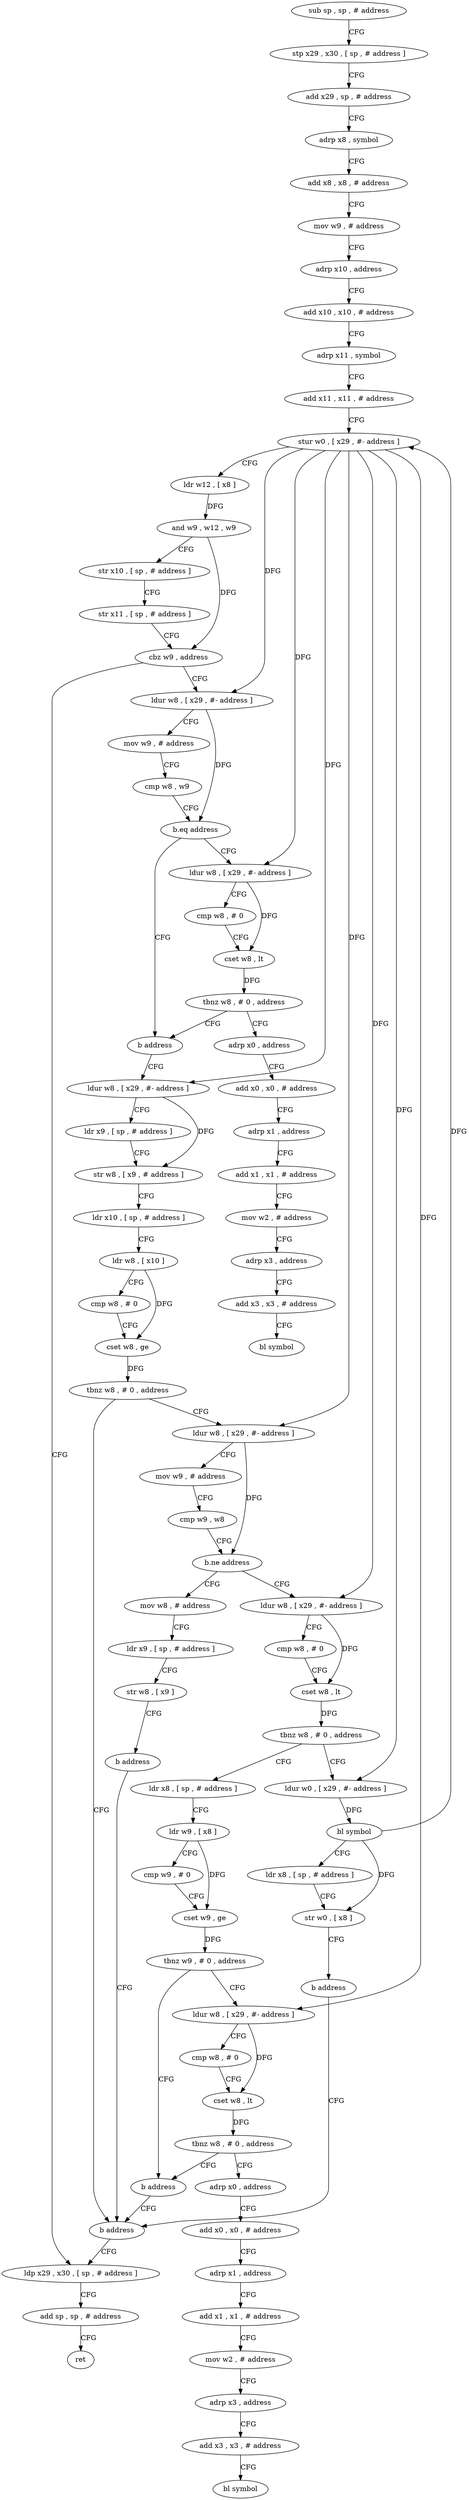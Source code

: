 digraph "func" {
"4210844" [label = "sub sp , sp , # address" ]
"4210848" [label = "stp x29 , x30 , [ sp , # address ]" ]
"4210852" [label = "add x29 , sp , # address" ]
"4210856" [label = "adrp x8 , symbol" ]
"4210860" [label = "add x8 , x8 , # address" ]
"4210864" [label = "mov w9 , # address" ]
"4210868" [label = "adrp x10 , address" ]
"4210872" [label = "add x10 , x10 , # address" ]
"4210876" [label = "adrp x11 , symbol" ]
"4210880" [label = "add x11 , x11 , # address" ]
"4210884" [label = "stur w0 , [ x29 , #- address ]" ]
"4210888" [label = "ldr w12 , [ x8 ]" ]
"4210892" [label = "and w9 , w12 , w9" ]
"4210896" [label = "str x10 , [ sp , # address ]" ]
"4210900" [label = "str x11 , [ sp , # address ]" ]
"4210904" [label = "cbz w9 , address" ]
"4211152" [label = "ldp x29 , x30 , [ sp , # address ]" ]
"4210908" [label = "ldur w8 , [ x29 , #- address ]" ]
"4211156" [label = "add sp , sp , # address" ]
"4211160" [label = "ret" ]
"4210912" [label = "mov w9 , # address" ]
"4210916" [label = "cmp w8 , w9" ]
"4210920" [label = "b.eq address" ]
"4210940" [label = "b address" ]
"4210924" [label = "ldur w8 , [ x29 , #- address ]" ]
"4210976" [label = "ldur w8 , [ x29 , #- address ]" ]
"4210928" [label = "cmp w8 , # 0" ]
"4210932" [label = "cset w8 , lt" ]
"4210936" [label = "tbnz w8 , # 0 , address" ]
"4210944" [label = "adrp x0 , address" ]
"4210980" [label = "ldr x9 , [ sp , # address ]" ]
"4210984" [label = "str w8 , [ x9 , # address ]" ]
"4210988" [label = "ldr x10 , [ sp , # address ]" ]
"4210992" [label = "ldr w8 , [ x10 ]" ]
"4210996" [label = "cmp w8 , # 0" ]
"4211000" [label = "cset w8 , ge" ]
"4211004" [label = "tbnz w8 , # 0 , address" ]
"4211148" [label = "b address" ]
"4211008" [label = "ldur w8 , [ x29 , #- address ]" ]
"4210948" [label = "add x0 , x0 , # address" ]
"4210952" [label = "adrp x1 , address" ]
"4210956" [label = "add x1 , x1 , # address" ]
"4210960" [label = "mov w2 , # address" ]
"4210964" [label = "adrp x3 , address" ]
"4210968" [label = "add x3 , x3 , # address" ]
"4210972" [label = "bl symbol" ]
"4211012" [label = "mov w9 , # address" ]
"4211016" [label = "cmp w9 , w8" ]
"4211020" [label = "b.ne address" ]
"4211040" [label = "ldur w8 , [ x29 , #- address ]" ]
"4211024" [label = "mov w8 , # address" ]
"4211044" [label = "cmp w8 , # 0" ]
"4211048" [label = "cset w8 , lt" ]
"4211052" [label = "tbnz w8 , # 0 , address" ]
"4211076" [label = "ldr x8 , [ sp , # address ]" ]
"4211056" [label = "ldur w0 , [ x29 , #- address ]" ]
"4211028" [label = "ldr x9 , [ sp , # address ]" ]
"4211032" [label = "str w8 , [ x9 ]" ]
"4211036" [label = "b address" ]
"4211080" [label = "ldr w9 , [ x8 ]" ]
"4211084" [label = "cmp w9 , # 0" ]
"4211088" [label = "cset w9 , ge" ]
"4211092" [label = "tbnz w9 , # 0 , address" ]
"4211112" [label = "b address" ]
"4211096" [label = "ldur w8 , [ x29 , #- address ]" ]
"4211060" [label = "bl symbol" ]
"4211064" [label = "ldr x8 , [ sp , # address ]" ]
"4211068" [label = "str w0 , [ x8 ]" ]
"4211072" [label = "b address" ]
"4211100" [label = "cmp w8 , # 0" ]
"4211104" [label = "cset w8 , lt" ]
"4211108" [label = "tbnz w8 , # 0 , address" ]
"4211116" [label = "adrp x0 , address" ]
"4211120" [label = "add x0 , x0 , # address" ]
"4211124" [label = "adrp x1 , address" ]
"4211128" [label = "add x1 , x1 , # address" ]
"4211132" [label = "mov w2 , # address" ]
"4211136" [label = "adrp x3 , address" ]
"4211140" [label = "add x3 , x3 , # address" ]
"4211144" [label = "bl symbol" ]
"4210844" -> "4210848" [ label = "CFG" ]
"4210848" -> "4210852" [ label = "CFG" ]
"4210852" -> "4210856" [ label = "CFG" ]
"4210856" -> "4210860" [ label = "CFG" ]
"4210860" -> "4210864" [ label = "CFG" ]
"4210864" -> "4210868" [ label = "CFG" ]
"4210868" -> "4210872" [ label = "CFG" ]
"4210872" -> "4210876" [ label = "CFG" ]
"4210876" -> "4210880" [ label = "CFG" ]
"4210880" -> "4210884" [ label = "CFG" ]
"4210884" -> "4210888" [ label = "CFG" ]
"4210884" -> "4210908" [ label = "DFG" ]
"4210884" -> "4210924" [ label = "DFG" ]
"4210884" -> "4210976" [ label = "DFG" ]
"4210884" -> "4211008" [ label = "DFG" ]
"4210884" -> "4211040" [ label = "DFG" ]
"4210884" -> "4211056" [ label = "DFG" ]
"4210884" -> "4211096" [ label = "DFG" ]
"4210888" -> "4210892" [ label = "DFG" ]
"4210892" -> "4210896" [ label = "CFG" ]
"4210892" -> "4210904" [ label = "DFG" ]
"4210896" -> "4210900" [ label = "CFG" ]
"4210900" -> "4210904" [ label = "CFG" ]
"4210904" -> "4211152" [ label = "CFG" ]
"4210904" -> "4210908" [ label = "CFG" ]
"4211152" -> "4211156" [ label = "CFG" ]
"4210908" -> "4210912" [ label = "CFG" ]
"4210908" -> "4210920" [ label = "DFG" ]
"4211156" -> "4211160" [ label = "CFG" ]
"4210912" -> "4210916" [ label = "CFG" ]
"4210916" -> "4210920" [ label = "CFG" ]
"4210920" -> "4210940" [ label = "CFG" ]
"4210920" -> "4210924" [ label = "CFG" ]
"4210940" -> "4210976" [ label = "CFG" ]
"4210924" -> "4210928" [ label = "CFG" ]
"4210924" -> "4210932" [ label = "DFG" ]
"4210976" -> "4210980" [ label = "CFG" ]
"4210976" -> "4210984" [ label = "DFG" ]
"4210928" -> "4210932" [ label = "CFG" ]
"4210932" -> "4210936" [ label = "DFG" ]
"4210936" -> "4210944" [ label = "CFG" ]
"4210936" -> "4210940" [ label = "CFG" ]
"4210944" -> "4210948" [ label = "CFG" ]
"4210980" -> "4210984" [ label = "CFG" ]
"4210984" -> "4210988" [ label = "CFG" ]
"4210988" -> "4210992" [ label = "CFG" ]
"4210992" -> "4210996" [ label = "CFG" ]
"4210992" -> "4211000" [ label = "DFG" ]
"4210996" -> "4211000" [ label = "CFG" ]
"4211000" -> "4211004" [ label = "DFG" ]
"4211004" -> "4211148" [ label = "CFG" ]
"4211004" -> "4211008" [ label = "CFG" ]
"4211148" -> "4211152" [ label = "CFG" ]
"4211008" -> "4211012" [ label = "CFG" ]
"4211008" -> "4211020" [ label = "DFG" ]
"4210948" -> "4210952" [ label = "CFG" ]
"4210952" -> "4210956" [ label = "CFG" ]
"4210956" -> "4210960" [ label = "CFG" ]
"4210960" -> "4210964" [ label = "CFG" ]
"4210964" -> "4210968" [ label = "CFG" ]
"4210968" -> "4210972" [ label = "CFG" ]
"4211012" -> "4211016" [ label = "CFG" ]
"4211016" -> "4211020" [ label = "CFG" ]
"4211020" -> "4211040" [ label = "CFG" ]
"4211020" -> "4211024" [ label = "CFG" ]
"4211040" -> "4211044" [ label = "CFG" ]
"4211040" -> "4211048" [ label = "DFG" ]
"4211024" -> "4211028" [ label = "CFG" ]
"4211044" -> "4211048" [ label = "CFG" ]
"4211048" -> "4211052" [ label = "DFG" ]
"4211052" -> "4211076" [ label = "CFG" ]
"4211052" -> "4211056" [ label = "CFG" ]
"4211076" -> "4211080" [ label = "CFG" ]
"4211056" -> "4211060" [ label = "DFG" ]
"4211028" -> "4211032" [ label = "CFG" ]
"4211032" -> "4211036" [ label = "CFG" ]
"4211036" -> "4211148" [ label = "CFG" ]
"4211080" -> "4211084" [ label = "CFG" ]
"4211080" -> "4211088" [ label = "DFG" ]
"4211084" -> "4211088" [ label = "CFG" ]
"4211088" -> "4211092" [ label = "DFG" ]
"4211092" -> "4211112" [ label = "CFG" ]
"4211092" -> "4211096" [ label = "CFG" ]
"4211112" -> "4211148" [ label = "CFG" ]
"4211096" -> "4211100" [ label = "CFG" ]
"4211096" -> "4211104" [ label = "DFG" ]
"4211060" -> "4211064" [ label = "CFG" ]
"4211060" -> "4210884" [ label = "DFG" ]
"4211060" -> "4211068" [ label = "DFG" ]
"4211064" -> "4211068" [ label = "CFG" ]
"4211068" -> "4211072" [ label = "CFG" ]
"4211072" -> "4211148" [ label = "CFG" ]
"4211100" -> "4211104" [ label = "CFG" ]
"4211104" -> "4211108" [ label = "DFG" ]
"4211108" -> "4211116" [ label = "CFG" ]
"4211108" -> "4211112" [ label = "CFG" ]
"4211116" -> "4211120" [ label = "CFG" ]
"4211120" -> "4211124" [ label = "CFG" ]
"4211124" -> "4211128" [ label = "CFG" ]
"4211128" -> "4211132" [ label = "CFG" ]
"4211132" -> "4211136" [ label = "CFG" ]
"4211136" -> "4211140" [ label = "CFG" ]
"4211140" -> "4211144" [ label = "CFG" ]
}
